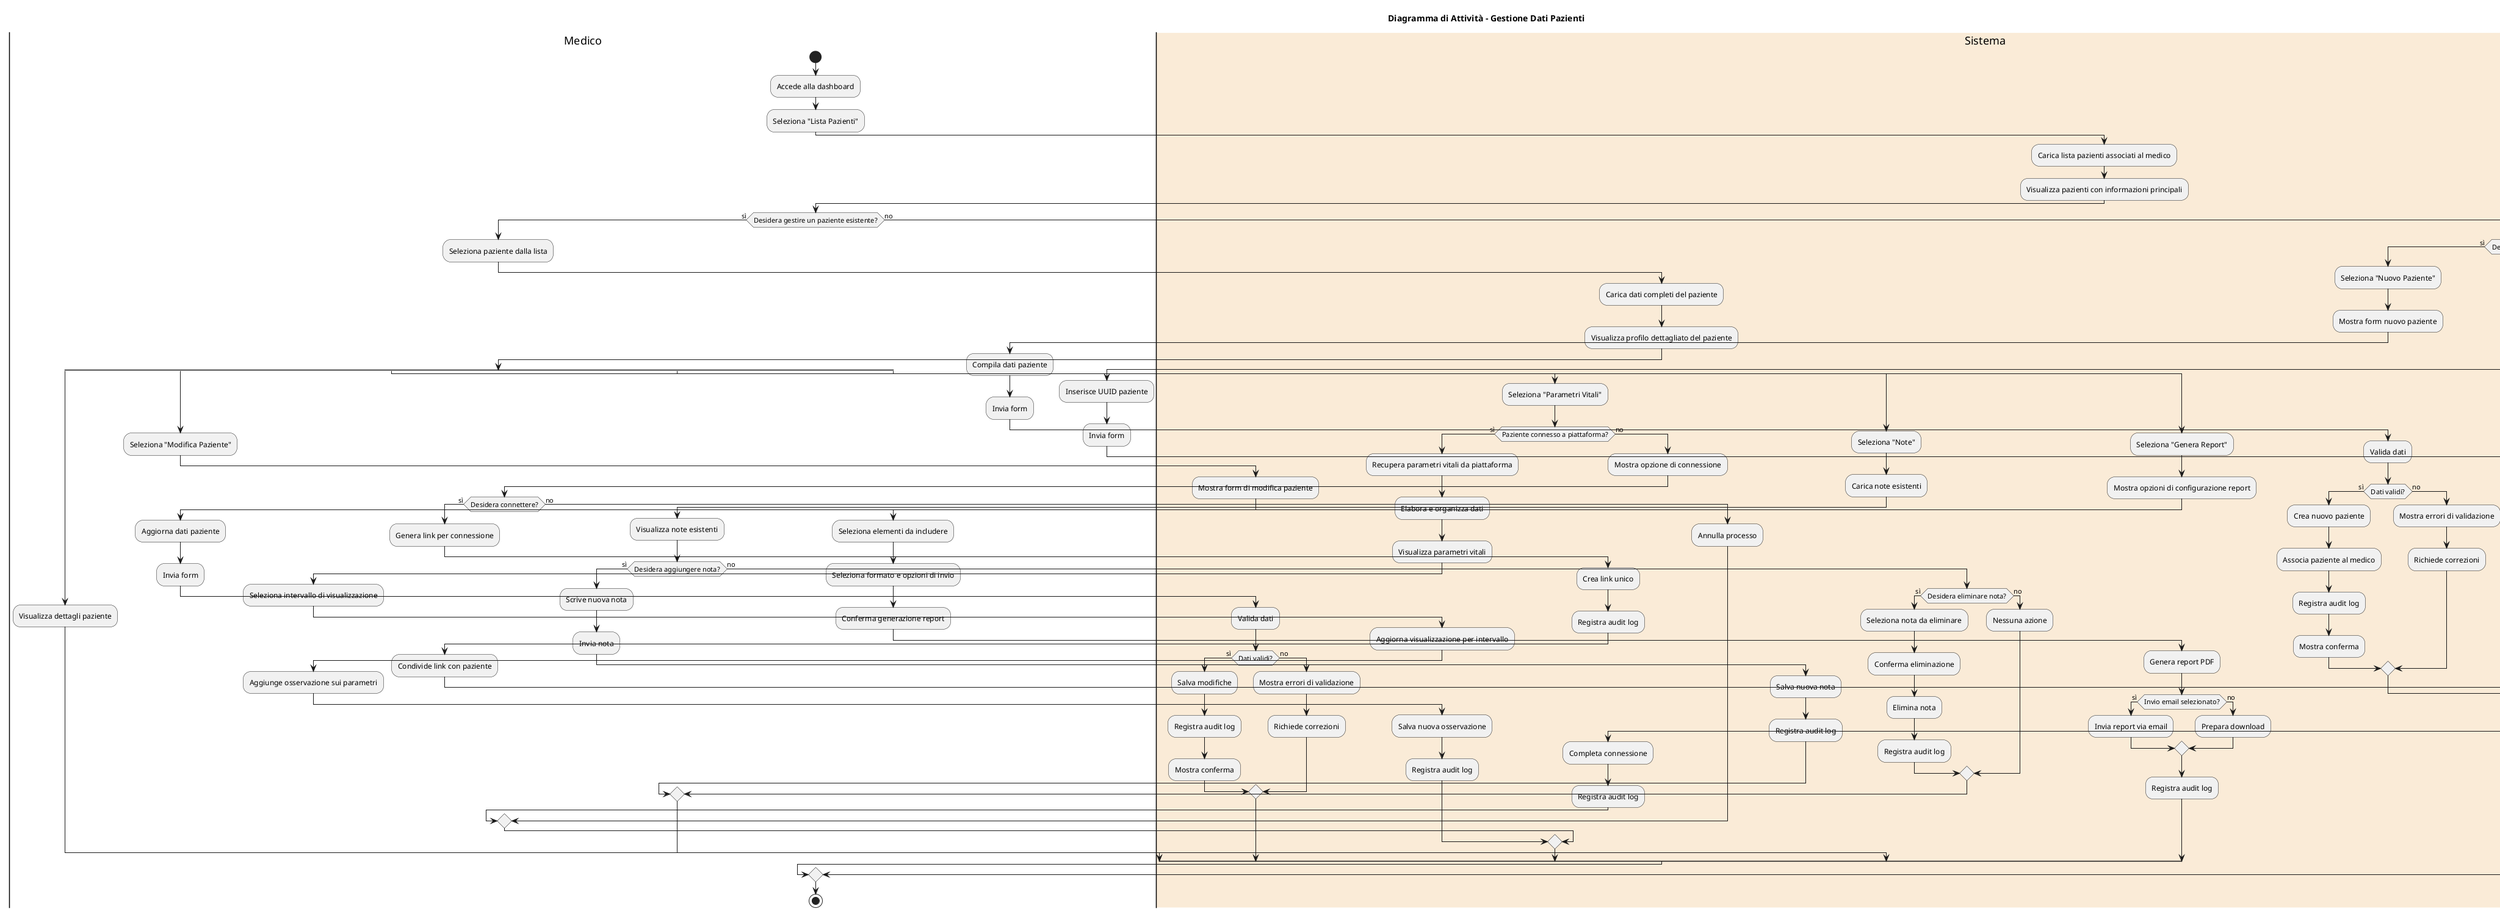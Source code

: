 @startuml "DiagrammaAttivita-GestionePazienti"

' Activity diagram for patient data management
title Diagramma di Attività - Gestione Dati Pazienti

|Medico|
start
:Accede alla dashboard;
:Seleziona "Lista Pazienti";

|#AntiqueWhite|Sistema|
:Carica lista pazienti associati al medico;
:Visualizza pazienti con informazioni principali;

|Medico|
if (Desidera gestire un paziente esistente?) then (sì)
  :Seleziona paziente dalla lista;
  
  |Sistema|
  :Carica dati completi del paziente;
  :Visualizza profilo dettagliato del paziente;
  
  |Medico|
  split
    :Visualizza dettagli paziente;
    
  split again
    :Seleziona "Modifica Paziente";
    
    |Sistema|
    :Mostra form di modifica paziente;
    
    |Medico|
    :Aggiorna dati paziente;
    :Invia form;
    
    |Sistema|
    :Valida dati;
    if (Dati validi?) then (sì)
      :Salva modifiche;
      :Registra audit log;
      :Mostra conferma;
    else (no)
      :Mostra errori di validazione;
      :Richiede correzioni;
    endif
    
  split again
    :Seleziona "Parametri Vitali";
    
    |Sistema|
    if (Paziente connesso a piattaforma?) then (sì)
      :Recupera parametri vitali da piattaforma;
      :Elabora e organizza dati;
      :Visualizza parametri vitali;
      
      |Medico|
      :Seleziona intervallo di visualizzazione;
      
      |Sistema|
      :Aggiorna visualizzazione per intervallo;
      
      |Medico|
      :Aggiunge osservazione sui parametri;
      
      |Sistema|
      :Salva nuova osservazione;
      :Registra audit log;
      
    else (no)
      :Mostra opzione di connessione;
      
      |Medico|
      if (Desidera connettere?) then (sì)
        :Genera link per connessione;
        
        |Sistema|
        :Crea link unico;
        :Registra audit log;
        
        |Medico|
        :Condivide link con paziente;
        
        |#LightBlue|Paziente|
        :Utilizza link per connettere dispositivo;
        
        |Sistema|
        :Completa connessione;
        :Registra audit log;
        
      else (no)
        :Annulla processo;
      endif
    endif
    
  split again
    :Seleziona "Note";
    
    |Sistema|
    :Carica note esistenti;
    
    |Medico|
    :Visualizza note esistenti;
    if (Desidera aggiungere nota?) then (sì)
      :Scrive nuova nota;
      :Invia nota;
      
      |Sistema|
      :Salva nuova nota;
      :Registra audit log;
      
    else (no)
      if (Desidera eliminare nota?) then (sì)
        :Seleziona nota da eliminare;
        :Conferma eliminazione;
        
        |Sistema|
        :Elimina nota;
        :Registra audit log;
        
      else (no)
        :Nessuna azione;
      endif
    endif
    
  split again
    :Seleziona "Genera Report";
    
    |Sistema|
    :Mostra opzioni di configurazione report;
    
    |Medico|
    :Seleziona elementi da includere;
    :Seleziona formato e opzioni di invio;
    :Conferma generazione report;
    
    |Sistema|
    :Genera report PDF;
    if (Invio email selezionato?) then (sì)
      :Invia report via email;
    else (no)
      :Prepara download;
    endif
    :Registra audit log;
    
  end split
  
else (no)
  if (Desidera creare nuovo paziente?) then (sì)
    :Seleziona "Nuovo Paziente";
    
    |Sistema|
    :Mostra form nuovo paziente;
    
    |Medico|
    :Compila dati paziente;
    :Invia form;
    
    |Sistema|
    :Valida dati;
    if (Dati validi?) then (sì)
      :Crea nuovo paziente;
      :Associa paziente al medico;
      :Registra audit log;
      :Mostra conferma;
    else (no)
      :Mostra errori di validazione;
      :Richiede correzioni;
    endif
    
  else (no)
    if (Desidera importare paziente?) then (sì)
      :Seleziona "Importa Paziente";
      
      |Sistema|
      :Mostra form di importazione;
      
      |Medico|
      :Inserisce UUID paziente;
      :Invia form;
      
      |Sistema|
      :Verifica esistenza paziente;
      if (Paziente esiste?) then (sì)
        :Associa paziente al medico;
        :Registra audit log;
        :Mostra conferma;
      else (no)
        :Mostra errore;
      endif
      
    else (no)
      :Torna alla dashboard;
    endif
  endif
endif

|Medico|
stop

@enduml
